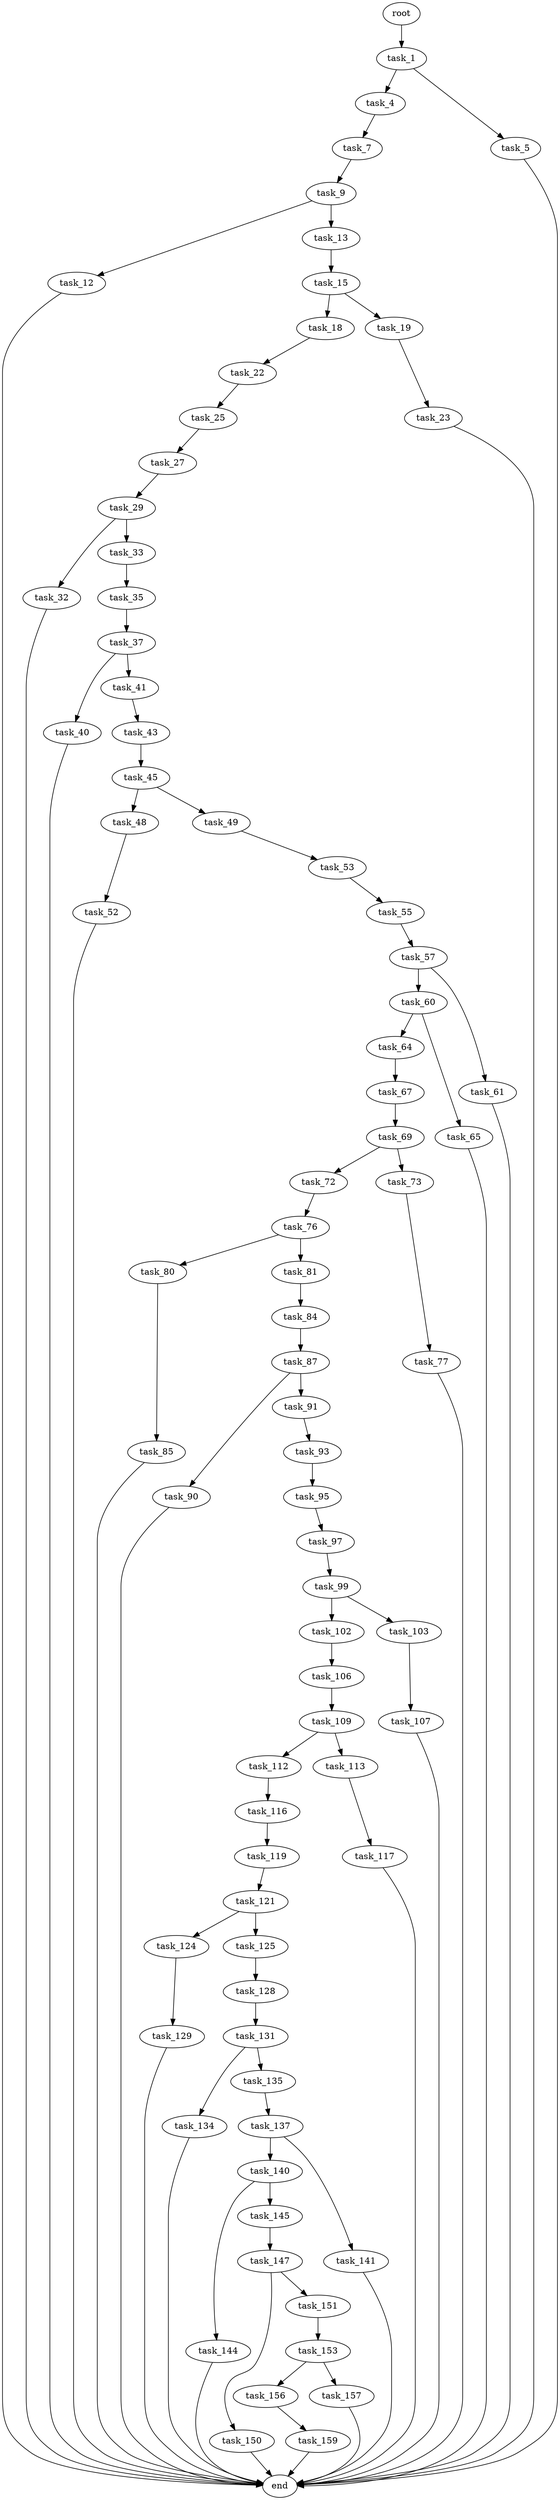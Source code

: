 digraph G {
  root [size="0.000000"];
  task_1 [size="53562643839.000000"];
  task_4 [size="1073741824000.000000"];
  task_5 [size="782757789696.000000"];
  task_7 [size="68719476736.000000"];
  task_9 [size="1573680611.000000"];
  task_12 [size="1003906030997.000000"];
  task_13 [size="28079157475.000000"];
  task_15 [size="717219344.000000"];
  task_18 [size="549755813888.000000"];
  task_19 [size="146413802498.000000"];
  task_22 [size="3547775809.000000"];
  task_23 [size="368293445632.000000"];
  task_25 [size="1073741824000.000000"];
  task_27 [size="549755813888.000000"];
  task_29 [size="96199284814.000000"];
  task_32 [size="4205085401.000000"];
  task_33 [size="549755813888.000000"];
  task_35 [size="36293894231.000000"];
  task_37 [size="1611771309.000000"];
  task_40 [size="782757789696.000000"];
  task_41 [size="19982189813.000000"];
  task_43 [size="4093312578.000000"];
  task_45 [size="162010434172.000000"];
  task_48 [size="8589934592.000000"];
  task_49 [size="8097826405.000000"];
  task_52 [size="278773509148.000000"];
  task_53 [size="27901067873.000000"];
  task_55 [size="782757789696.000000"];
  task_57 [size="37128572811.000000"];
  task_60 [size="26957712551.000000"];
  task_61 [size="626513835846.000000"];
  task_64 [size="72909105759.000000"];
  task_65 [size="1624141506.000000"];
  task_67 [size="673370158214.000000"];
  task_69 [size="34221924565.000000"];
  task_72 [size="129189407056.000000"];
  task_73 [size="47443295919.000000"];
  task_76 [size="1073741824000.000000"];
  task_77 [size="383886470399.000000"];
  task_80 [size="549755813888.000000"];
  task_81 [size="400366695031.000000"];
  task_84 [size="4442428339.000000"];
  task_85 [size="556355601077.000000"];
  task_87 [size="68719476736.000000"];
  task_90 [size="4435222310.000000"];
  task_91 [size="142264802317.000000"];
  task_93 [size="29519797559.000000"];
  task_95 [size="11828406701.000000"];
  task_97 [size="782757789696.000000"];
  task_99 [size="22920977865.000000"];
  task_102 [size="193608756660.000000"];
  task_103 [size="1005949806906.000000"];
  task_106 [size="134217728000.000000"];
  task_107 [size="295718801642.000000"];
  task_109 [size="1588925625.000000"];
  task_112 [size="28991029248.000000"];
  task_113 [size="20323495265.000000"];
  task_116 [size="636453257460.000000"];
  task_117 [size="48124313190.000000"];
  task_119 [size="368293445632.000000"];
  task_121 [size="55141103161.000000"];
  task_124 [size="196411658499.000000"];
  task_125 [size="27176122758.000000"];
  task_128 [size="8873113273.000000"];
  task_129 [size="1073741824000.000000"];
  task_131 [size="1012488048.000000"];
  task_134 [size="200915282765.000000"];
  task_135 [size="33085845801.000000"];
  task_137 [size="1455126557.000000"];
  task_140 [size="414122682.000000"];
  task_141 [size="193664065122.000000"];
  task_144 [size="209127451867.000000"];
  task_145 [size="4755493181.000000"];
  task_147 [size="857079283.000000"];
  task_150 [size="1073741824000.000000"];
  task_151 [size="564104842363.000000"];
  task_153 [size="190570066259.000000"];
  task_156 [size="52384580709.000000"];
  task_157 [size="247891010248.000000"];
  task_159 [size="683437102.000000"];
  end [size="0.000000"];

  root -> task_1 [size="1.000000"];
  task_1 -> task_4 [size="838860800.000000"];
  task_1 -> task_5 [size="838860800.000000"];
  task_4 -> task_7 [size="838860800.000000"];
  task_5 -> end [size="1.000000"];
  task_7 -> task_9 [size="134217728.000000"];
  task_9 -> task_12 [size="75497472.000000"];
  task_9 -> task_13 [size="75497472.000000"];
  task_12 -> end [size="1.000000"];
  task_13 -> task_15 [size="33554432.000000"];
  task_15 -> task_18 [size="33554432.000000"];
  task_15 -> task_19 [size="33554432.000000"];
  task_18 -> task_22 [size="536870912.000000"];
  task_19 -> task_23 [size="209715200.000000"];
  task_22 -> task_25 [size="209715200.000000"];
  task_23 -> end [size="1.000000"];
  task_25 -> task_27 [size="838860800.000000"];
  task_27 -> task_29 [size="536870912.000000"];
  task_29 -> task_32 [size="75497472.000000"];
  task_29 -> task_33 [size="75497472.000000"];
  task_32 -> end [size="1.000000"];
  task_33 -> task_35 [size="536870912.000000"];
  task_35 -> task_37 [size="33554432.000000"];
  task_37 -> task_40 [size="33554432.000000"];
  task_37 -> task_41 [size="33554432.000000"];
  task_40 -> end [size="1.000000"];
  task_41 -> task_43 [size="679477248.000000"];
  task_43 -> task_45 [size="134217728.000000"];
  task_45 -> task_48 [size="209715200.000000"];
  task_45 -> task_49 [size="209715200.000000"];
  task_48 -> task_52 [size="33554432.000000"];
  task_49 -> task_53 [size="134217728.000000"];
  task_52 -> end [size="1.000000"];
  task_53 -> task_55 [size="838860800.000000"];
  task_55 -> task_57 [size="679477248.000000"];
  task_57 -> task_60 [size="33554432.000000"];
  task_57 -> task_61 [size="33554432.000000"];
  task_60 -> task_64 [size="33554432.000000"];
  task_60 -> task_65 [size="33554432.000000"];
  task_61 -> end [size="1.000000"];
  task_64 -> task_67 [size="75497472.000000"];
  task_65 -> end [size="1.000000"];
  task_67 -> task_69 [size="411041792.000000"];
  task_69 -> task_72 [size="679477248.000000"];
  task_69 -> task_73 [size="679477248.000000"];
  task_72 -> task_76 [size="411041792.000000"];
  task_73 -> task_77 [size="838860800.000000"];
  task_76 -> task_80 [size="838860800.000000"];
  task_76 -> task_81 [size="838860800.000000"];
  task_77 -> end [size="1.000000"];
  task_80 -> task_85 [size="536870912.000000"];
  task_81 -> task_84 [size="679477248.000000"];
  task_84 -> task_87 [size="134217728.000000"];
  task_85 -> end [size="1.000000"];
  task_87 -> task_90 [size="134217728.000000"];
  task_87 -> task_91 [size="134217728.000000"];
  task_90 -> end [size="1.000000"];
  task_91 -> task_93 [size="134217728.000000"];
  task_93 -> task_95 [size="536870912.000000"];
  task_95 -> task_97 [size="33554432.000000"];
  task_97 -> task_99 [size="679477248.000000"];
  task_99 -> task_102 [size="536870912.000000"];
  task_99 -> task_103 [size="536870912.000000"];
  task_102 -> task_106 [size="134217728.000000"];
  task_103 -> task_107 [size="679477248.000000"];
  task_106 -> task_109 [size="209715200.000000"];
  task_107 -> end [size="1.000000"];
  task_109 -> task_112 [size="33554432.000000"];
  task_109 -> task_113 [size="33554432.000000"];
  task_112 -> task_116 [size="75497472.000000"];
  task_113 -> task_117 [size="536870912.000000"];
  task_116 -> task_119 [size="536870912.000000"];
  task_117 -> end [size="1.000000"];
  task_119 -> task_121 [size="411041792.000000"];
  task_121 -> task_124 [size="75497472.000000"];
  task_121 -> task_125 [size="75497472.000000"];
  task_124 -> task_129 [size="411041792.000000"];
  task_125 -> task_128 [size="33554432.000000"];
  task_128 -> task_131 [size="301989888.000000"];
  task_129 -> end [size="1.000000"];
  task_131 -> task_134 [size="75497472.000000"];
  task_131 -> task_135 [size="75497472.000000"];
  task_134 -> end [size="1.000000"];
  task_135 -> task_137 [size="838860800.000000"];
  task_137 -> task_140 [size="33554432.000000"];
  task_137 -> task_141 [size="33554432.000000"];
  task_140 -> task_144 [size="33554432.000000"];
  task_140 -> task_145 [size="33554432.000000"];
  task_141 -> end [size="1.000000"];
  task_144 -> end [size="1.000000"];
  task_145 -> task_147 [size="301989888.000000"];
  task_147 -> task_150 [size="33554432.000000"];
  task_147 -> task_151 [size="33554432.000000"];
  task_150 -> end [size="1.000000"];
  task_151 -> task_153 [size="411041792.000000"];
  task_153 -> task_156 [size="134217728.000000"];
  task_153 -> task_157 [size="134217728.000000"];
  task_156 -> task_159 [size="838860800.000000"];
  task_157 -> end [size="1.000000"];
  task_159 -> end [size="1.000000"];
}
